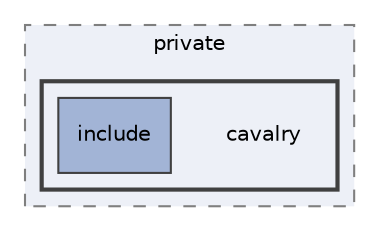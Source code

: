 digraph "drv_modules/private/cavalry"
{
 // INTERACTIVE_SVG=YES
 // LATEX_PDF_SIZE
  bgcolor="transparent";
  edge [fontname="Helvetica",fontsize="10",labelfontname="Helvetica",labelfontsize="10"];
  node [fontname="Helvetica",fontsize="10",shape=record];
  compound=true
  subgraph clusterdir_6497235554c8bcb42f125b6cc355242b {
    graph [ bgcolor="#edf0f7", pencolor="grey50", style="filled,dashed,", label="private", fontname="Helvetica", fontsize="10", URL="dir_6497235554c8bcb42f125b6cc355242b.html"]
  subgraph clusterdir_9d95632820f83f1c9f46a6e1151f1291 {
    graph [ bgcolor="#edf0f7", pencolor="grey25", style="filled,bold,", label="", fontname="Helvetica", fontsize="10", URL="dir_9d95632820f83f1c9f46a6e1151f1291.html"]
    dir_9d95632820f83f1c9f46a6e1151f1291 [shape=plaintext, label="cavalry"];
  dir_24b410d7e142b6519cee015bb8c1ab73 [shape=box, label="include", style="filled,", fillcolor="#a2b4d6", color="grey25", URL="dir_24b410d7e142b6519cee015bb8c1ab73.html"];
  }
  }
}
